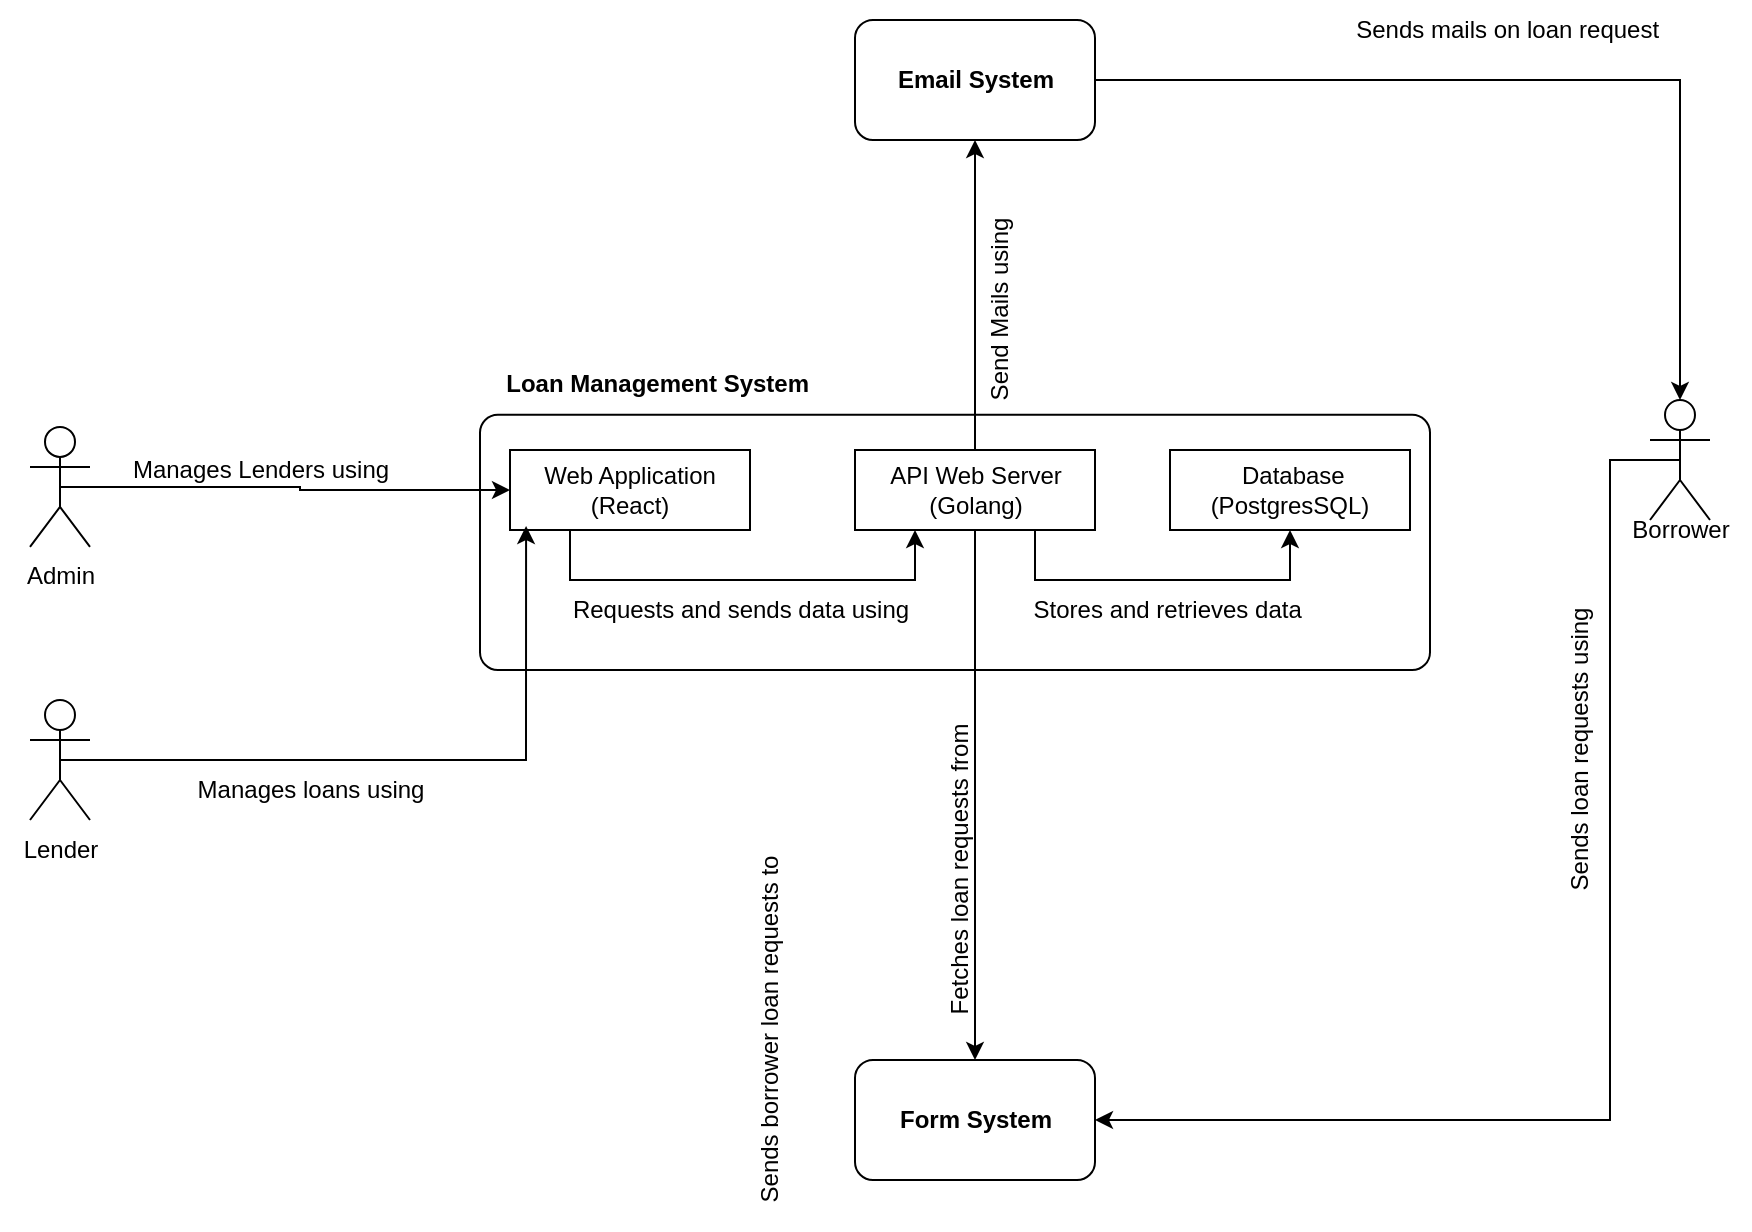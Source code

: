 <mxfile version="22.0.0" type="github">
  <diagram name="Page-1" id="WiTn8isQ3tz0NeDUUIZ3">
    <mxGraphModel dx="1873" dy="837" grid="1" gridSize="10" guides="1" tooltips="1" connect="1" arrows="1" fold="1" page="1" pageScale="1" pageWidth="850" pageHeight="1100" math="0" shadow="0">
      <root>
        <mxCell id="0" />
        <mxCell id="1" parent="0" />
        <mxCell id="_yR6piTLcmD-9P2-bQx6-15" value="" style="group" vertex="1" connectable="0" parent="1">
          <mxGeometry x="185" y="265" width="495" height="140" as="geometry" />
        </mxCell>
        <mxCell id="_yR6piTLcmD-9P2-bQx6-13" value="" style="rounded=1;whiteSpace=wrap;html=1;arcSize=7;" vertex="1" parent="_yR6piTLcmD-9P2-bQx6-15">
          <mxGeometry y="12.353" width="475" height="127.647" as="geometry" />
        </mxCell>
        <mxCell id="_yR6piTLcmD-9P2-bQx6-35" style="edgeStyle=orthogonalEdgeStyle;rounded=0;orthogonalLoop=1;jettySize=auto;html=1;exitX=0.75;exitY=1;exitDx=0;exitDy=0;entryX=0.5;entryY=1;entryDx=0;entryDy=0;" edge="1" parent="_yR6piTLcmD-9P2-bQx6-15" source="_yR6piTLcmD-9P2-bQx6-23" target="_yR6piTLcmD-9P2-bQx6-34">
          <mxGeometry relative="1" as="geometry">
            <Array as="points">
              <mxPoint x="278" y="95" />
              <mxPoint x="405" y="95" />
            </Array>
          </mxGeometry>
        </mxCell>
        <mxCell id="_yR6piTLcmD-9P2-bQx6-23" value="API Web Server&lt;br&gt;(Golang)" style="rounded=0;whiteSpace=wrap;html=1;" vertex="1" parent="_yR6piTLcmD-9P2-bQx6-15">
          <mxGeometry x="187.5" y="30" width="120" height="40" as="geometry" />
        </mxCell>
        <mxCell id="_yR6piTLcmD-9P2-bQx6-34" value="&amp;nbsp;Database&lt;br&gt;(PostgresSQL)" style="rounded=0;whiteSpace=wrap;html=1;" vertex="1" parent="_yR6piTLcmD-9P2-bQx6-15">
          <mxGeometry x="345" y="30" width="120" height="40" as="geometry" />
        </mxCell>
        <mxCell id="_yR6piTLcmD-9P2-bQx6-36" value="Stores and retrieves data&amp;nbsp;" style="text;html=1;align=center;verticalAlign=middle;resizable=0;points=[];autosize=1;strokeColor=none;fillColor=none;" vertex="1" parent="_yR6piTLcmD-9P2-bQx6-15">
          <mxGeometry x="265" y="95.005" width="160" height="30" as="geometry" />
        </mxCell>
        <mxCell id="_yR6piTLcmD-9P2-bQx6-42" style="edgeStyle=orthogonalEdgeStyle;rounded=0;orthogonalLoop=1;jettySize=auto;html=1;exitX=0.25;exitY=1;exitDx=0;exitDy=0;entryX=0.25;entryY=1;entryDx=0;entryDy=0;" edge="1" parent="_yR6piTLcmD-9P2-bQx6-15" source="_yR6piTLcmD-9P2-bQx6-39" target="_yR6piTLcmD-9P2-bQx6-23">
          <mxGeometry relative="1" as="geometry">
            <Array as="points">
              <mxPoint x="45" y="95" />
              <mxPoint x="218" y="95" />
            </Array>
          </mxGeometry>
        </mxCell>
        <mxCell id="_yR6piTLcmD-9P2-bQx6-39" value="Web Application&lt;br&gt;(React)" style="rounded=0;whiteSpace=wrap;html=1;" vertex="1" parent="_yR6piTLcmD-9P2-bQx6-15">
          <mxGeometry x="15" y="30" width="120" height="40" as="geometry" />
        </mxCell>
        <mxCell id="_yR6piTLcmD-9P2-bQx6-43" value="Requests and sends data using" style="text;html=1;align=center;verticalAlign=middle;resizable=0;points=[];autosize=1;strokeColor=none;fillColor=none;" vertex="1" parent="_yR6piTLcmD-9P2-bQx6-15">
          <mxGeometry x="35" y="95.005" width="190" height="30" as="geometry" />
        </mxCell>
        <mxCell id="_yR6piTLcmD-9P2-bQx6-14" value="&lt;b style=&quot;border-color: var(--border-color);&quot;&gt;Loan Management System&amp;nbsp;&lt;br&gt;&lt;/b&gt;" style="text;html=1;align=center;verticalAlign=middle;resizable=0;points=[];autosize=1;strokeColor=none;fillColor=none;" vertex="1" parent="_yR6piTLcmD-9P2-bQx6-15">
          <mxGeometry y="-17.645" width="180" height="30" as="geometry" />
        </mxCell>
        <mxCell id="_yR6piTLcmD-9P2-bQx6-55" style="edgeStyle=orthogonalEdgeStyle;rounded=0;orthogonalLoop=1;jettySize=auto;html=1;exitX=0.5;exitY=0.5;exitDx=0;exitDy=0;exitPerimeter=0;entryX=0;entryY=0.5;entryDx=0;entryDy=0;" edge="1" parent="1" source="_yR6piTLcmD-9P2-bQx6-16" target="_yR6piTLcmD-9P2-bQx6-39">
          <mxGeometry relative="1" as="geometry" />
        </mxCell>
        <mxCell id="_yR6piTLcmD-9P2-bQx6-16" value="Actor" style="shape=umlActor;verticalLabelPosition=bottom;verticalAlign=top;html=1;noLabel=1;" vertex="1" parent="1">
          <mxGeometry x="-40" y="283.46" width="30" height="60" as="geometry" />
        </mxCell>
        <mxCell id="_yR6piTLcmD-9P2-bQx6-17" value="Actor" style="shape=umlActor;verticalLabelPosition=bottom;verticalAlign=top;html=1;noLabel=1;" vertex="1" parent="1">
          <mxGeometry x="-40" y="420" width="30" height="60" as="geometry" />
        </mxCell>
        <mxCell id="_yR6piTLcmD-9P2-bQx6-18" value="Actor" style="shape=umlActor;verticalLabelPosition=bottom;verticalAlign=top;html=1;noLabel=1;" vertex="1" parent="1">
          <mxGeometry x="770" y="270" width="30" height="60" as="geometry" />
        </mxCell>
        <mxCell id="_yR6piTLcmD-9P2-bQx6-19" value="Admin" style="text;html=1;align=center;verticalAlign=middle;resizable=0;points=[];autosize=1;strokeColor=none;fillColor=none;" vertex="1" parent="1">
          <mxGeometry x="-55" y="343.46" width="60" height="30" as="geometry" />
        </mxCell>
        <mxCell id="_yR6piTLcmD-9P2-bQx6-20" value="Manages loans using" style="text;html=1;align=center;verticalAlign=middle;resizable=0;points=[];autosize=1;strokeColor=none;fillColor=none;" vertex="1" parent="1">
          <mxGeometry x="30" y="450" width="140" height="30" as="geometry" />
        </mxCell>
        <mxCell id="_yR6piTLcmD-9P2-bQx6-21" value="Borrower" style="text;html=1;align=center;verticalAlign=middle;resizable=0;points=[];autosize=1;strokeColor=none;fillColor=none;" vertex="1" parent="1">
          <mxGeometry x="750" y="320" width="70" height="30" as="geometry" />
        </mxCell>
        <mxCell id="_yR6piTLcmD-9P2-bQx6-22" value="&lt;b&gt;Email System&lt;/b&gt;" style="rounded=1;whiteSpace=wrap;html=1;" vertex="1" parent="1">
          <mxGeometry x="372.5" y="80" width="120" height="60" as="geometry" />
        </mxCell>
        <mxCell id="_yR6piTLcmD-9P2-bQx6-25" style="edgeStyle=orthogonalEdgeStyle;rounded=0;orthogonalLoop=1;jettySize=auto;html=1;exitX=0.5;exitY=0;exitDx=0;exitDy=0;entryX=0.5;entryY=1;entryDx=0;entryDy=0;" edge="1" parent="1" source="_yR6piTLcmD-9P2-bQx6-23" target="_yR6piTLcmD-9P2-bQx6-22">
          <mxGeometry relative="1" as="geometry" />
        </mxCell>
        <mxCell id="_yR6piTLcmD-9P2-bQx6-26" value="Send Mails using" style="text;html=1;align=center;verticalAlign=middle;resizable=0;points=[];autosize=1;strokeColor=none;fillColor=none;rotation=-90;" vertex="1" parent="1">
          <mxGeometry x="390" y="210" width="110" height="30" as="geometry" />
        </mxCell>
        <mxCell id="_yR6piTLcmD-9P2-bQx6-27" style="edgeStyle=orthogonalEdgeStyle;rounded=0;orthogonalLoop=1;jettySize=auto;html=1;exitX=1;exitY=0.5;exitDx=0;exitDy=0;entryX=0.5;entryY=0;entryDx=0;entryDy=0;entryPerimeter=0;" edge="1" parent="1" source="_yR6piTLcmD-9P2-bQx6-22" target="_yR6piTLcmD-9P2-bQx6-18">
          <mxGeometry relative="1" as="geometry" />
        </mxCell>
        <mxCell id="_yR6piTLcmD-9P2-bQx6-28" value="Sends mails on loan request&amp;nbsp;" style="text;html=1;align=center;verticalAlign=middle;resizable=0;points=[];autosize=1;strokeColor=none;fillColor=none;" vertex="1" parent="1">
          <mxGeometry x="610" y="70" width="180" height="30" as="geometry" />
        </mxCell>
        <mxCell id="_yR6piTLcmD-9P2-bQx6-29" value="&lt;b&gt;Form System&lt;/b&gt;" style="rounded=1;whiteSpace=wrap;html=1;" vertex="1" parent="1">
          <mxGeometry x="372.5" y="600" width="120" height="60" as="geometry" />
        </mxCell>
        <mxCell id="_yR6piTLcmD-9P2-bQx6-30" style="edgeStyle=orthogonalEdgeStyle;rounded=0;orthogonalLoop=1;jettySize=auto;html=1;exitX=0.5;exitY=0.5;exitDx=0;exitDy=0;exitPerimeter=0;entryX=1;entryY=0.5;entryDx=0;entryDy=0;" edge="1" parent="1" source="_yR6piTLcmD-9P2-bQx6-18" target="_yR6piTLcmD-9P2-bQx6-29">
          <mxGeometry relative="1" as="geometry">
            <mxPoint x="530" y="600" as="targetPoint" />
            <Array as="points">
              <mxPoint x="750" y="300" />
              <mxPoint x="750" y="630" />
            </Array>
          </mxGeometry>
        </mxCell>
        <mxCell id="_yR6piTLcmD-9P2-bQx6-31" value="Sends loan requests using" style="text;html=1;align=center;verticalAlign=middle;resizable=0;points=[];autosize=1;strokeColor=none;fillColor=none;rotation=-90;" vertex="1" parent="1">
          <mxGeometry x="655" y="430" width="160" height="30" as="geometry" />
        </mxCell>
        <mxCell id="_yR6piTLcmD-9P2-bQx6-33" value="Sends borrower loan requests to" style="text;html=1;align=center;verticalAlign=middle;resizable=0;points=[];autosize=1;strokeColor=none;fillColor=none;rotation=-90;" vertex="1" parent="1">
          <mxGeometry x="230" y="570" width="200" height="30" as="geometry" />
        </mxCell>
        <mxCell id="_yR6piTLcmD-9P2-bQx6-37" style="edgeStyle=orthogonalEdgeStyle;rounded=0;orthogonalLoop=1;jettySize=auto;html=1;exitX=0.5;exitY=1;exitDx=0;exitDy=0;entryX=0.5;entryY=0;entryDx=0;entryDy=0;" edge="1" parent="1" source="_yR6piTLcmD-9P2-bQx6-23" target="_yR6piTLcmD-9P2-bQx6-29">
          <mxGeometry relative="1" as="geometry">
            <mxPoint x="585" y="580" as="targetPoint" />
          </mxGeometry>
        </mxCell>
        <mxCell id="_yR6piTLcmD-9P2-bQx6-38" value="Fetches loan requests from" style="text;html=1;align=center;verticalAlign=middle;resizable=0;points=[];autosize=1;strokeColor=none;fillColor=none;rotation=-90;" vertex="1" parent="1">
          <mxGeometry x="340" y="490" width="170" height="30" as="geometry" />
        </mxCell>
        <mxCell id="_yR6piTLcmD-9P2-bQx6-50" value="Manages Lenders using" style="text;html=1;align=center;verticalAlign=middle;resizable=0;points=[];autosize=1;strokeColor=none;fillColor=none;" vertex="1" parent="1">
          <mxGeometry y="290" width="150" height="30" as="geometry" />
        </mxCell>
        <mxCell id="_yR6piTLcmD-9P2-bQx6-57" style="edgeStyle=orthogonalEdgeStyle;rounded=0;orthogonalLoop=1;jettySize=auto;html=1;exitX=0.5;exitY=0.5;exitDx=0;exitDy=0;exitPerimeter=0;entryX=0.067;entryY=0.95;entryDx=0;entryDy=0;entryPerimeter=0;" edge="1" parent="1" source="_yR6piTLcmD-9P2-bQx6-17" target="_yR6piTLcmD-9P2-bQx6-39">
          <mxGeometry relative="1" as="geometry" />
        </mxCell>
        <mxCell id="_yR6piTLcmD-9P2-bQx6-58" value="Lender" style="text;html=1;align=center;verticalAlign=middle;resizable=0;points=[];autosize=1;strokeColor=none;fillColor=none;" vertex="1" parent="1">
          <mxGeometry x="-55" y="480" width="60" height="30" as="geometry" />
        </mxCell>
      </root>
    </mxGraphModel>
  </diagram>
</mxfile>
